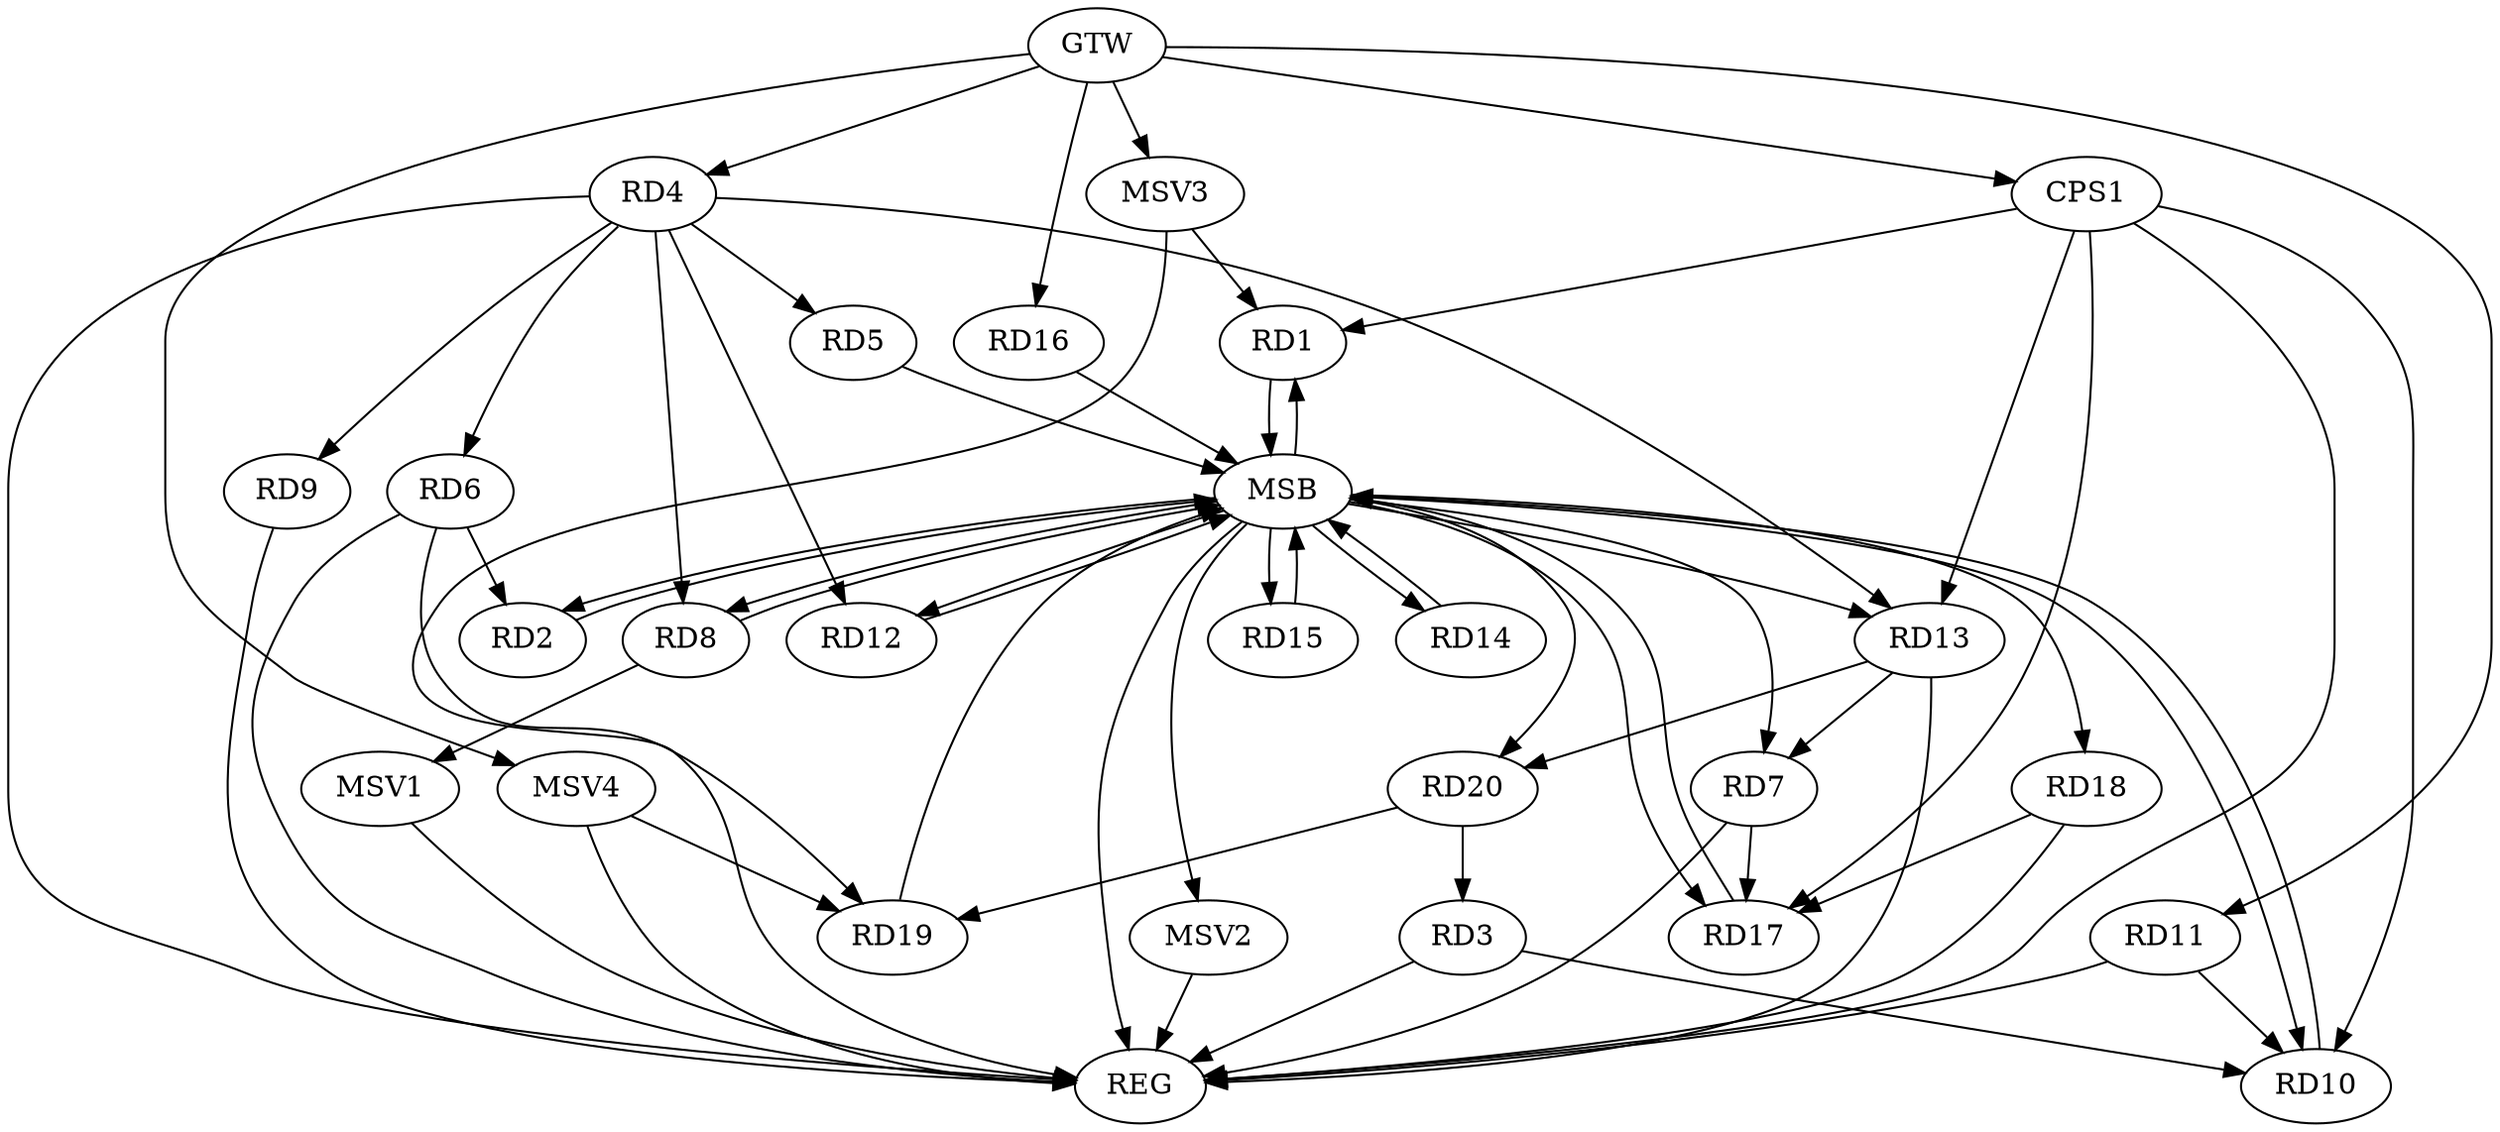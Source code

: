 strict digraph G {
  RD1 [ label="RD1" ];
  RD2 [ label="RD2" ];
  RD3 [ label="RD3" ];
  RD4 [ label="RD4" ];
  RD5 [ label="RD5" ];
  RD6 [ label="RD6" ];
  RD7 [ label="RD7" ];
  RD8 [ label="RD8" ];
  RD9 [ label="RD9" ];
  RD10 [ label="RD10" ];
  RD11 [ label="RD11" ];
  RD12 [ label="RD12" ];
  RD13 [ label="RD13" ];
  RD14 [ label="RD14" ];
  RD15 [ label="RD15" ];
  RD16 [ label="RD16" ];
  RD17 [ label="RD17" ];
  RD18 [ label="RD18" ];
  RD19 [ label="RD19" ];
  RD20 [ label="RD20" ];
  CPS1 [ label="CPS1" ];
  GTW [ label="GTW" ];
  REG [ label="REG" ];
  MSB [ label="MSB" ];
  MSV1 [ label="MSV1" ];
  MSV2 [ label="MSV2" ];
  MSV3 [ label="MSV3" ];
  MSV4 [ label="MSV4" ];
  RD6 -> RD2;
  RD3 -> RD10;
  RD20 -> RD3;
  RD4 -> RD6;
  RD4 -> RD8;
  RD4 -> RD9;
  RD4 -> RD13;
  RD6 -> RD19;
  RD13 -> RD7;
  RD7 -> RD17;
  RD11 -> RD10;
  RD13 -> RD20;
  RD18 -> RD17;
  RD20 -> RD19;
  CPS1 -> RD17;
  CPS1 -> RD1;
  CPS1 -> RD10;
  CPS1 -> RD13;
  GTW -> RD4;
  GTW -> RD11;
  GTW -> RD16;
  GTW -> CPS1;
  RD3 -> REG;
  RD4 -> REG;
  RD6 -> REG;
  RD7 -> REG;
  RD9 -> REG;
  RD11 -> REG;
  RD13 -> REG;
  RD18 -> REG;
  CPS1 -> REG;
  RD1 -> MSB;
  MSB -> RD8;
  MSB -> RD10;
  MSB -> REG;
  RD2 -> MSB;
  MSB -> RD7;
  MSB -> RD18;
  RD5 -> MSB;
  MSB -> RD2;
  MSB -> RD12;
  MSB -> RD13;
  RD8 -> MSB;
  MSB -> RD1;
  RD10 -> MSB;
  RD12 -> MSB;
  MSB -> RD17;
  RD14 -> MSB;
  MSB -> RD15;
  RD15 -> MSB;
  RD16 -> MSB;
  MSB -> RD14;
  RD17 -> MSB;
  RD19 -> MSB;
  MSB -> RD20;
  RD4 -> RD12;
  RD4 -> RD5;
  RD8 -> MSV1;
  MSV1 -> REG;
  MSB -> MSV2;
  MSV2 -> REG;
  MSV3 -> RD1;
  GTW -> MSV3;
  MSV3 -> REG;
  MSV4 -> RD19;
  GTW -> MSV4;
  MSV4 -> REG;
}

